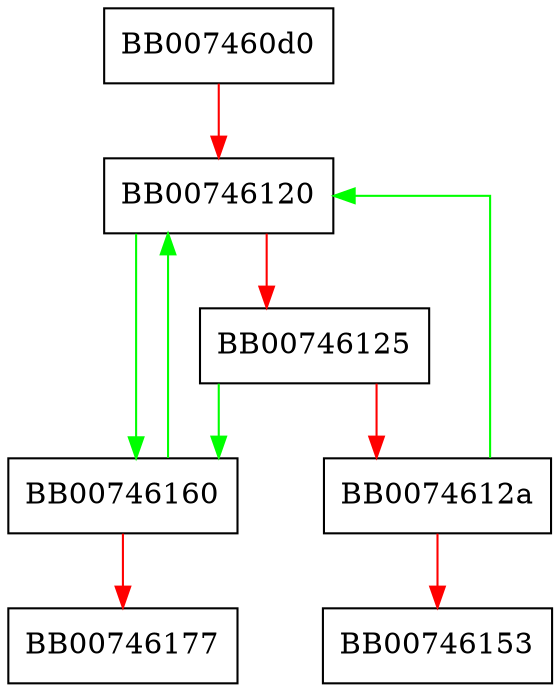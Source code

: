 digraph gf_serialize {
  node [shape="box"];
  graph [splines=ortho];
  BB007460d0 -> BB00746120 [color="red"];
  BB00746120 -> BB00746160 [color="green"];
  BB00746120 -> BB00746125 [color="red"];
  BB00746125 -> BB00746160 [color="green"];
  BB00746125 -> BB0074612a [color="red"];
  BB0074612a -> BB00746120 [color="green"];
  BB0074612a -> BB00746153 [color="red"];
  BB00746160 -> BB00746120 [color="green"];
  BB00746160 -> BB00746177 [color="red"];
}